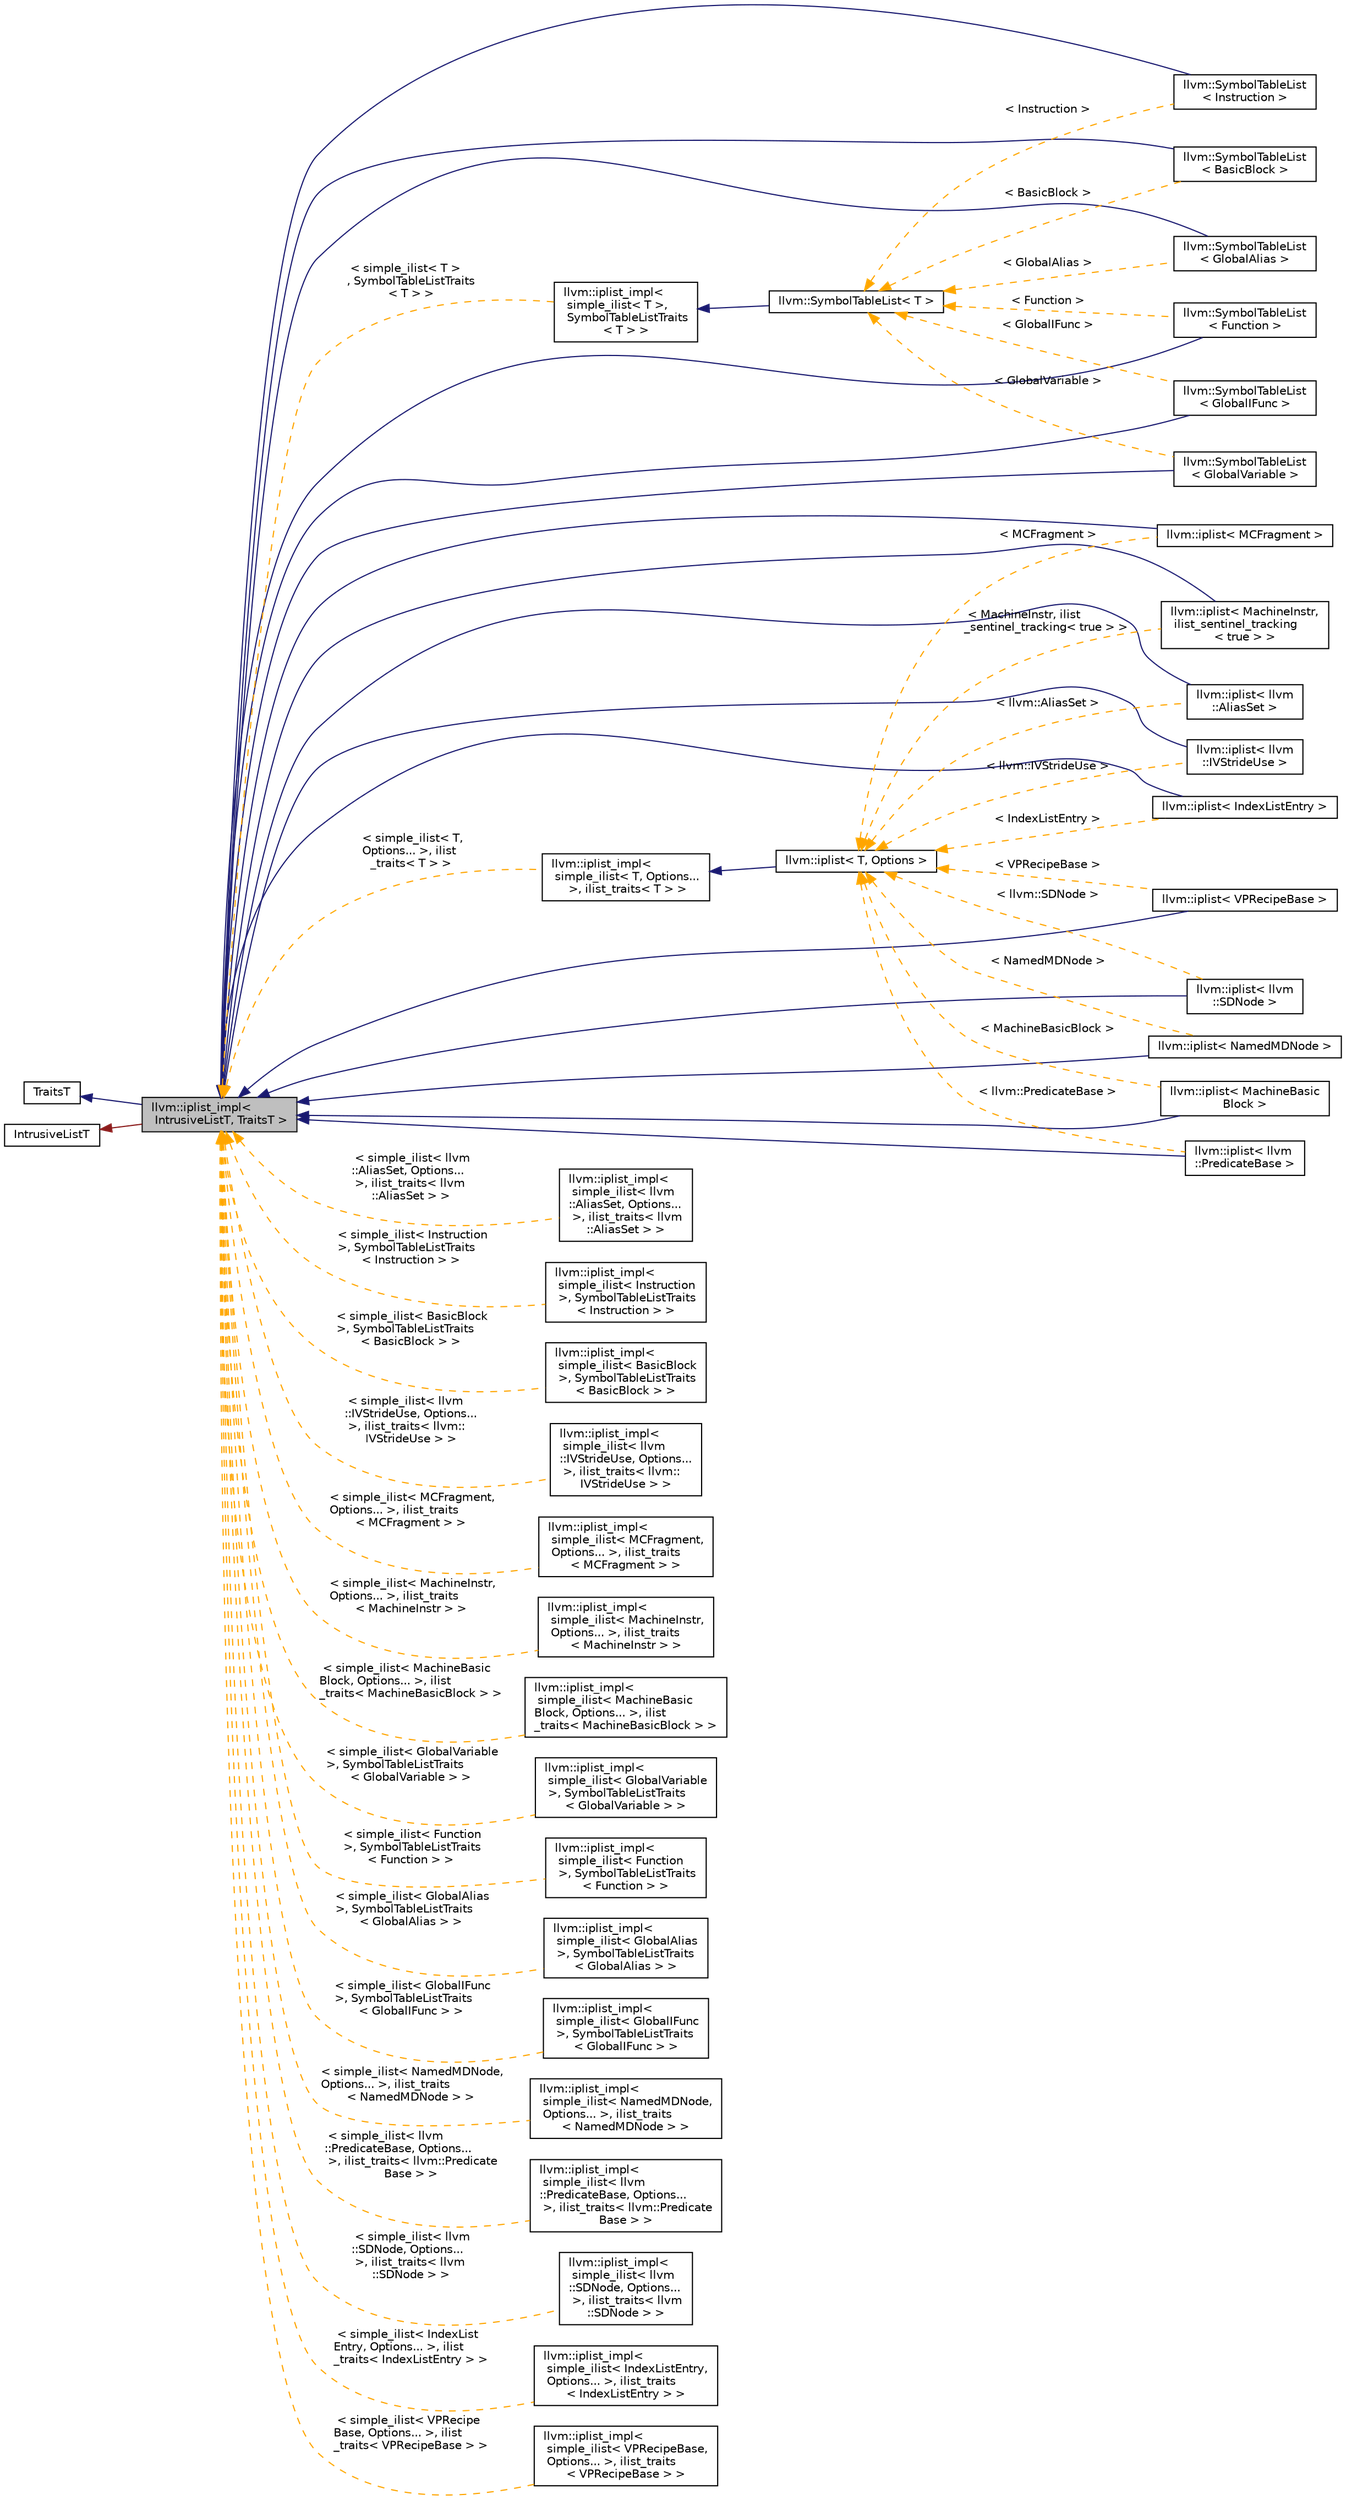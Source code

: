 digraph "llvm::iplist_impl&lt; IntrusiveListT, TraitsT &gt;"
{
 // LATEX_PDF_SIZE
  bgcolor="transparent";
  edge [fontname="Helvetica",fontsize="10",labelfontname="Helvetica",labelfontsize="10"];
  node [fontname="Helvetica",fontsize="10",shape="box"];
  rankdir="LR";
  Node1 [label="llvm::iplist_impl\<\l IntrusiveListT, TraitsT \>",height=0.2,width=0.4,color="black", fillcolor="grey75", style="filled", fontcolor="black",tooltip="A wrapper around an intrusive list with callbacks and non-intrusive ownership."];
  Node2 -> Node1 [dir="back",color="midnightblue",fontsize="10",style="solid",fontname="Helvetica"];
  Node2 [label="TraitsT",height=0.2,width=0.4,color="black",URL="$classTraitsT.html",tooltip=" "];
  Node3 -> Node1 [dir="back",color="firebrick4",fontsize="10",style="solid",fontname="Helvetica"];
  Node3 [label="IntrusiveListT",height=0.2,width=0.4,color="black",URL="$classIntrusiveListT.html",tooltip=" "];
  Node1 -> Node4 [dir="back",color="midnightblue",fontsize="10",style="solid",fontname="Helvetica"];
  Node4 [label="llvm::SymbolTableList\l\< Instruction \>",height=0.2,width=0.4,color="black",URL="$classllvm_1_1SymbolTableList.html",tooltip=" "];
  Node1 -> Node5 [dir="back",color="midnightblue",fontsize="10",style="solid",fontname="Helvetica"];
  Node5 [label="llvm::SymbolTableList\l\< BasicBlock \>",height=0.2,width=0.4,color="black",URL="$classllvm_1_1SymbolTableList.html",tooltip=" "];
  Node1 -> Node6 [dir="back",color="midnightblue",fontsize="10",style="solid",fontname="Helvetica"];
  Node6 [label="llvm::SymbolTableList\l\< GlobalVariable \>",height=0.2,width=0.4,color="black",URL="$classllvm_1_1SymbolTableList.html",tooltip=" "];
  Node1 -> Node7 [dir="back",color="midnightblue",fontsize="10",style="solid",fontname="Helvetica"];
  Node7 [label="llvm::SymbolTableList\l\< Function \>",height=0.2,width=0.4,color="black",URL="$classllvm_1_1SymbolTableList.html",tooltip=" "];
  Node1 -> Node8 [dir="back",color="midnightblue",fontsize="10",style="solid",fontname="Helvetica"];
  Node8 [label="llvm::SymbolTableList\l\< GlobalAlias \>",height=0.2,width=0.4,color="black",URL="$classllvm_1_1SymbolTableList.html",tooltip=" "];
  Node1 -> Node9 [dir="back",color="midnightblue",fontsize="10",style="solid",fontname="Helvetica"];
  Node9 [label="llvm::SymbolTableList\l\< GlobalIFunc \>",height=0.2,width=0.4,color="black",URL="$classllvm_1_1SymbolTableList.html",tooltip=" "];
  Node1 -> Node10 [dir="back",color="midnightblue",fontsize="10",style="solid",fontname="Helvetica"];
  Node10 [label="llvm::iplist\< llvm\l::AliasSet \>",height=0.2,width=0.4,color="black",URL="$classllvm_1_1iplist.html",tooltip=" "];
  Node1 -> Node11 [dir="back",color="midnightblue",fontsize="10",style="solid",fontname="Helvetica"];
  Node11 [label="llvm::iplist\< llvm\l::IVStrideUse \>",height=0.2,width=0.4,color="black",URL="$classllvm_1_1iplist.html",tooltip=" "];
  Node1 -> Node12 [dir="back",color="midnightblue",fontsize="10",style="solid",fontname="Helvetica"];
  Node12 [label="llvm::iplist\< MCFragment \>",height=0.2,width=0.4,color="black",URL="$classllvm_1_1iplist.html",tooltip=" "];
  Node1 -> Node13 [dir="back",color="midnightblue",fontsize="10",style="solid",fontname="Helvetica"];
  Node13 [label="llvm::iplist\< MachineInstr,\l ilist_sentinel_tracking\l\< true \> \>",height=0.2,width=0.4,color="black",URL="$classllvm_1_1iplist.html",tooltip=" "];
  Node1 -> Node14 [dir="back",color="midnightblue",fontsize="10",style="solid",fontname="Helvetica"];
  Node14 [label="llvm::iplist\< MachineBasic\lBlock \>",height=0.2,width=0.4,color="black",URL="$classllvm_1_1iplist.html",tooltip=" "];
  Node1 -> Node15 [dir="back",color="midnightblue",fontsize="10",style="solid",fontname="Helvetica"];
  Node15 [label="llvm::iplist\< NamedMDNode \>",height=0.2,width=0.4,color="black",URL="$classllvm_1_1iplist.html",tooltip=" "];
  Node1 -> Node16 [dir="back",color="midnightblue",fontsize="10",style="solid",fontname="Helvetica"];
  Node16 [label="llvm::iplist\< llvm\l::PredicateBase \>",height=0.2,width=0.4,color="black",URL="$classllvm_1_1iplist.html",tooltip=" "];
  Node1 -> Node17 [dir="back",color="midnightblue",fontsize="10",style="solid",fontname="Helvetica"];
  Node17 [label="llvm::iplist\< llvm\l::SDNode \>",height=0.2,width=0.4,color="black",URL="$classllvm_1_1iplist.html",tooltip=" "];
  Node1 -> Node18 [dir="back",color="midnightblue",fontsize="10",style="solid",fontname="Helvetica"];
  Node18 [label="llvm::iplist\< IndexListEntry \>",height=0.2,width=0.4,color="black",URL="$classllvm_1_1iplist.html",tooltip=" "];
  Node1 -> Node19 [dir="back",color="midnightblue",fontsize="10",style="solid",fontname="Helvetica"];
  Node19 [label="llvm::iplist\< VPRecipeBase \>",height=0.2,width=0.4,color="black",URL="$classllvm_1_1iplist.html",tooltip=" "];
  Node1 -> Node20 [dir="back",color="orange",fontsize="10",style="dashed",label=" \< simple_ilist\< T \>\l, SymbolTableListTraits\l\< T \> \>" ,fontname="Helvetica"];
  Node20 [label="llvm::iplist_impl\<\l simple_ilist\< T \>,\l SymbolTableListTraits\l\< T \> \>",height=0.2,width=0.4,color="black",URL="$classllvm_1_1iplist__impl.html",tooltip=" "];
  Node20 -> Node21 [dir="back",color="midnightblue",fontsize="10",style="solid",fontname="Helvetica"];
  Node21 [label="llvm::SymbolTableList\< T \>",height=0.2,width=0.4,color="black",URL="$classllvm_1_1SymbolTableList.html",tooltip="List that automatically updates parent links and symbol tables."];
  Node21 -> Node4 [dir="back",color="orange",fontsize="10",style="dashed",label=" \< Instruction \>" ,fontname="Helvetica"];
  Node21 -> Node5 [dir="back",color="orange",fontsize="10",style="dashed",label=" \< BasicBlock \>" ,fontname="Helvetica"];
  Node21 -> Node6 [dir="back",color="orange",fontsize="10",style="dashed",label=" \< GlobalVariable \>" ,fontname="Helvetica"];
  Node21 -> Node7 [dir="back",color="orange",fontsize="10",style="dashed",label=" \< Function \>" ,fontname="Helvetica"];
  Node21 -> Node8 [dir="back",color="orange",fontsize="10",style="dashed",label=" \< GlobalAlias \>" ,fontname="Helvetica"];
  Node21 -> Node9 [dir="back",color="orange",fontsize="10",style="dashed",label=" \< GlobalIFunc \>" ,fontname="Helvetica"];
  Node1 -> Node22 [dir="back",color="orange",fontsize="10",style="dashed",label=" \< simple_ilist\< T,\l Options... \>, ilist\l_traits\< T \> \>" ,fontname="Helvetica"];
  Node22 [label="llvm::iplist_impl\<\l simple_ilist\< T, Options...\l \>, ilist_traits\< T \> \>",height=0.2,width=0.4,color="black",URL="$classllvm_1_1iplist__impl.html",tooltip=" "];
  Node22 -> Node23 [dir="back",color="midnightblue",fontsize="10",style="solid",fontname="Helvetica"];
  Node23 [label="llvm::iplist\< T, Options \>",height=0.2,width=0.4,color="black",URL="$classllvm_1_1iplist.html",tooltip="An intrusive list with ownership and callbacks specified/controlled by ilist_traits,..."];
  Node23 -> Node10 [dir="back",color="orange",fontsize="10",style="dashed",label=" \< llvm::AliasSet \>" ,fontname="Helvetica"];
  Node23 -> Node11 [dir="back",color="orange",fontsize="10",style="dashed",label=" \< llvm::IVStrideUse \>" ,fontname="Helvetica"];
  Node23 -> Node12 [dir="back",color="orange",fontsize="10",style="dashed",label=" \< MCFragment \>" ,fontname="Helvetica"];
  Node23 -> Node13 [dir="back",color="orange",fontsize="10",style="dashed",label=" \< MachineInstr, ilist\l_sentinel_tracking\< true \> \>" ,fontname="Helvetica"];
  Node23 -> Node14 [dir="back",color="orange",fontsize="10",style="dashed",label=" \< MachineBasicBlock \>" ,fontname="Helvetica"];
  Node23 -> Node15 [dir="back",color="orange",fontsize="10",style="dashed",label=" \< NamedMDNode \>" ,fontname="Helvetica"];
  Node23 -> Node16 [dir="back",color="orange",fontsize="10",style="dashed",label=" \< llvm::PredicateBase \>" ,fontname="Helvetica"];
  Node23 -> Node17 [dir="back",color="orange",fontsize="10",style="dashed",label=" \< llvm::SDNode \>" ,fontname="Helvetica"];
  Node23 -> Node18 [dir="back",color="orange",fontsize="10",style="dashed",label=" \< IndexListEntry \>" ,fontname="Helvetica"];
  Node23 -> Node19 [dir="back",color="orange",fontsize="10",style="dashed",label=" \< VPRecipeBase \>" ,fontname="Helvetica"];
  Node1 -> Node24 [dir="back",color="orange",fontsize="10",style="dashed",label=" \< simple_ilist\< llvm\l::AliasSet, Options...\l \>, ilist_traits\< llvm\l::AliasSet \> \>" ,fontname="Helvetica"];
  Node24 [label="llvm::iplist_impl\<\l simple_ilist\< llvm\l::AliasSet, Options...\l \>, ilist_traits\< llvm\l::AliasSet \> \>",height=0.2,width=0.4,color="black",URL="$classllvm_1_1iplist__impl.html",tooltip=" "];
  Node1 -> Node25 [dir="back",color="orange",fontsize="10",style="dashed",label=" \< simple_ilist\< Instruction\l \>, SymbolTableListTraits\l\< Instruction \> \>" ,fontname="Helvetica"];
  Node25 [label="llvm::iplist_impl\<\l simple_ilist\< Instruction\l \>, SymbolTableListTraits\l\< Instruction \> \>",height=0.2,width=0.4,color="black",URL="$classllvm_1_1iplist__impl.html",tooltip=" "];
  Node1 -> Node26 [dir="back",color="orange",fontsize="10",style="dashed",label=" \< simple_ilist\< BasicBlock\l \>, SymbolTableListTraits\l\< BasicBlock \> \>" ,fontname="Helvetica"];
  Node26 [label="llvm::iplist_impl\<\l simple_ilist\< BasicBlock\l \>, SymbolTableListTraits\l\< BasicBlock \> \>",height=0.2,width=0.4,color="black",URL="$classllvm_1_1iplist__impl.html",tooltip=" "];
  Node1 -> Node27 [dir="back",color="orange",fontsize="10",style="dashed",label=" \< simple_ilist\< llvm\l::IVStrideUse, Options...\l \>, ilist_traits\< llvm::\lIVStrideUse \> \>" ,fontname="Helvetica"];
  Node27 [label="llvm::iplist_impl\<\l simple_ilist\< llvm\l::IVStrideUse, Options...\l \>, ilist_traits\< llvm::\lIVStrideUse \> \>",height=0.2,width=0.4,color="black",URL="$classllvm_1_1iplist__impl.html",tooltip=" "];
  Node1 -> Node28 [dir="back",color="orange",fontsize="10",style="dashed",label=" \< simple_ilist\< MCFragment,\l Options... \>, ilist_traits\l\< MCFragment \> \>" ,fontname="Helvetica"];
  Node28 [label="llvm::iplist_impl\<\l simple_ilist\< MCFragment,\l Options... \>, ilist_traits\l\< MCFragment \> \>",height=0.2,width=0.4,color="black",URL="$classllvm_1_1iplist__impl.html",tooltip=" "];
  Node1 -> Node29 [dir="back",color="orange",fontsize="10",style="dashed",label=" \< simple_ilist\< MachineInstr,\l Options... \>, ilist_traits\l\< MachineInstr \> \>" ,fontname="Helvetica"];
  Node29 [label="llvm::iplist_impl\<\l simple_ilist\< MachineInstr,\l Options... \>, ilist_traits\l\< MachineInstr \> \>",height=0.2,width=0.4,color="black",URL="$classllvm_1_1iplist__impl.html",tooltip=" "];
  Node1 -> Node30 [dir="back",color="orange",fontsize="10",style="dashed",label=" \< simple_ilist\< MachineBasic\lBlock, Options... \>, ilist\l_traits\< MachineBasicBlock \> \>" ,fontname="Helvetica"];
  Node30 [label="llvm::iplist_impl\<\l simple_ilist\< MachineBasic\lBlock, Options... \>, ilist\l_traits\< MachineBasicBlock \> \>",height=0.2,width=0.4,color="black",URL="$classllvm_1_1iplist__impl.html",tooltip=" "];
  Node1 -> Node31 [dir="back",color="orange",fontsize="10",style="dashed",label=" \< simple_ilist\< GlobalVariable\l \>, SymbolTableListTraits\l\< GlobalVariable \> \>" ,fontname="Helvetica"];
  Node31 [label="llvm::iplist_impl\<\l simple_ilist\< GlobalVariable\l \>, SymbolTableListTraits\l\< GlobalVariable \> \>",height=0.2,width=0.4,color="black",URL="$classllvm_1_1iplist__impl.html",tooltip=" "];
  Node1 -> Node32 [dir="back",color="orange",fontsize="10",style="dashed",label=" \< simple_ilist\< Function\l \>, SymbolTableListTraits\l\< Function \> \>" ,fontname="Helvetica"];
  Node32 [label="llvm::iplist_impl\<\l simple_ilist\< Function\l \>, SymbolTableListTraits\l\< Function \> \>",height=0.2,width=0.4,color="black",URL="$classllvm_1_1iplist__impl.html",tooltip=" "];
  Node1 -> Node33 [dir="back",color="orange",fontsize="10",style="dashed",label=" \< simple_ilist\< GlobalAlias\l \>, SymbolTableListTraits\l\< GlobalAlias \> \>" ,fontname="Helvetica"];
  Node33 [label="llvm::iplist_impl\<\l simple_ilist\< GlobalAlias\l \>, SymbolTableListTraits\l\< GlobalAlias \> \>",height=0.2,width=0.4,color="black",URL="$classllvm_1_1iplist__impl.html",tooltip=" "];
  Node1 -> Node34 [dir="back",color="orange",fontsize="10",style="dashed",label=" \< simple_ilist\< GlobalIFunc\l \>, SymbolTableListTraits\l\< GlobalIFunc \> \>" ,fontname="Helvetica"];
  Node34 [label="llvm::iplist_impl\<\l simple_ilist\< GlobalIFunc\l \>, SymbolTableListTraits\l\< GlobalIFunc \> \>",height=0.2,width=0.4,color="black",URL="$classllvm_1_1iplist__impl.html",tooltip=" "];
  Node1 -> Node35 [dir="back",color="orange",fontsize="10",style="dashed",label=" \< simple_ilist\< NamedMDNode,\l Options... \>, ilist_traits\l\< NamedMDNode \> \>" ,fontname="Helvetica"];
  Node35 [label="llvm::iplist_impl\<\l simple_ilist\< NamedMDNode,\l Options... \>, ilist_traits\l\< NamedMDNode \> \>",height=0.2,width=0.4,color="black",URL="$classllvm_1_1iplist__impl.html",tooltip=" "];
  Node1 -> Node36 [dir="back",color="orange",fontsize="10",style="dashed",label=" \< simple_ilist\< llvm\l::PredicateBase, Options...\l \>, ilist_traits\< llvm::Predicate\lBase \> \>" ,fontname="Helvetica"];
  Node36 [label="llvm::iplist_impl\<\l simple_ilist\< llvm\l::PredicateBase, Options...\l \>, ilist_traits\< llvm::Predicate\lBase \> \>",height=0.2,width=0.4,color="black",URL="$classllvm_1_1iplist__impl.html",tooltip=" "];
  Node1 -> Node37 [dir="back",color="orange",fontsize="10",style="dashed",label=" \< simple_ilist\< llvm\l::SDNode, Options...\l \>, ilist_traits\< llvm\l::SDNode \> \>" ,fontname="Helvetica"];
  Node37 [label="llvm::iplist_impl\<\l simple_ilist\< llvm\l::SDNode, Options...\l \>, ilist_traits\< llvm\l::SDNode \> \>",height=0.2,width=0.4,color="black",URL="$classllvm_1_1iplist__impl.html",tooltip=" "];
  Node1 -> Node38 [dir="back",color="orange",fontsize="10",style="dashed",label=" \< simple_ilist\< IndexList\lEntry, Options... \>, ilist\l_traits\< IndexListEntry \> \>" ,fontname="Helvetica"];
  Node38 [label="llvm::iplist_impl\<\l simple_ilist\< IndexListEntry,\l Options... \>, ilist_traits\l\< IndexListEntry \> \>",height=0.2,width=0.4,color="black",URL="$classllvm_1_1iplist__impl.html",tooltip=" "];
  Node1 -> Node39 [dir="back",color="orange",fontsize="10",style="dashed",label=" \< simple_ilist\< VPRecipe\lBase, Options... \>, ilist\l_traits\< VPRecipeBase \> \>" ,fontname="Helvetica"];
  Node39 [label="llvm::iplist_impl\<\l simple_ilist\< VPRecipeBase,\l Options... \>, ilist_traits\l\< VPRecipeBase \> \>",height=0.2,width=0.4,color="black",URL="$classllvm_1_1iplist__impl.html",tooltip=" "];
}
